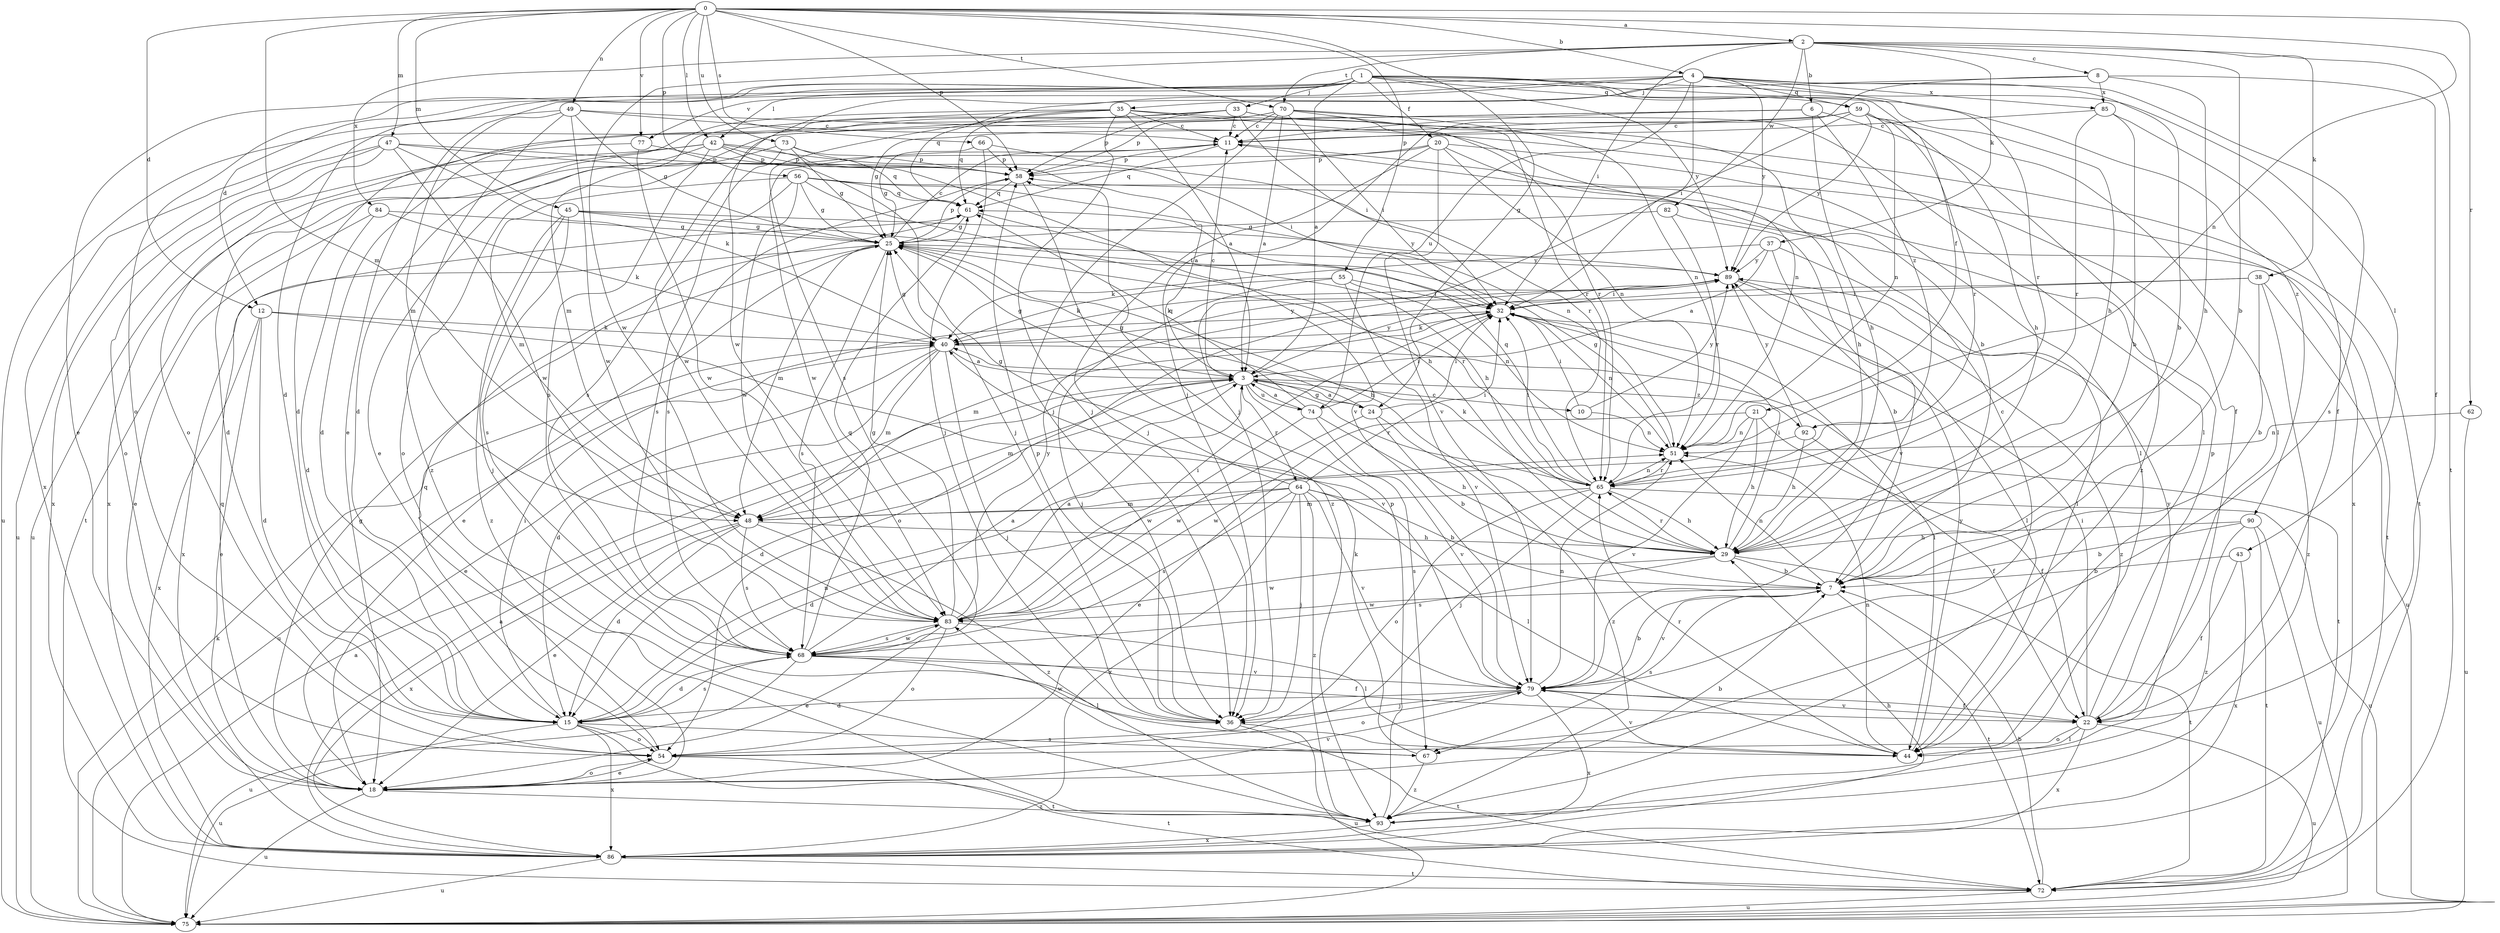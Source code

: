 strict digraph  {
0;
1;
2;
3;
4;
6;
7;
8;
10;
11;
12;
15;
18;
20;
21;
22;
24;
25;
29;
32;
33;
35;
36;
37;
38;
40;
42;
43;
44;
45;
47;
48;
49;
51;
54;
55;
56;
58;
59;
61;
62;
64;
65;
66;
67;
68;
70;
72;
73;
74;
75;
77;
79;
82;
83;
84;
85;
86;
89;
90;
92;
93;
0 -> 2  [label=a];
0 -> 4  [label=b];
0 -> 12  [label=d];
0 -> 24  [label=g];
0 -> 42  [label=l];
0 -> 45  [label=m];
0 -> 47  [label=m];
0 -> 48  [label=m];
0 -> 49  [label=n];
0 -> 51  [label=n];
0 -> 55  [label=p];
0 -> 56  [label=p];
0 -> 58  [label=p];
0 -> 62  [label=r];
0 -> 66  [label=s];
0 -> 70  [label=t];
0 -> 73  [label=u];
0 -> 77  [label=v];
1 -> 3  [label=a];
1 -> 12  [label=d];
1 -> 15  [label=d];
1 -> 18  [label=e];
1 -> 20  [label=f];
1 -> 21  [label=f];
1 -> 29  [label=h];
1 -> 33  [label=j];
1 -> 42  [label=l];
1 -> 43  [label=l];
1 -> 54  [label=o];
1 -> 59  [label=q];
1 -> 89  [label=y];
1 -> 90  [label=z];
2 -> 6  [label=b];
2 -> 7  [label=b];
2 -> 8  [label=c];
2 -> 32  [label=i];
2 -> 37  [label=k];
2 -> 38  [label=k];
2 -> 70  [label=t];
2 -> 72  [label=t];
2 -> 82  [label=w];
2 -> 83  [label=w];
2 -> 84  [label=x];
3 -> 10  [label=c];
3 -> 11  [label=c];
3 -> 15  [label=d];
3 -> 24  [label=g];
3 -> 25  [label=g];
3 -> 48  [label=m];
3 -> 64  [label=r];
3 -> 65  [label=r];
3 -> 67  [label=s];
3 -> 74  [label=u];
3 -> 89  [label=y];
3 -> 92  [label=z];
4 -> 7  [label=b];
4 -> 18  [label=e];
4 -> 32  [label=i];
4 -> 35  [label=j];
4 -> 59  [label=q];
4 -> 61  [label=q];
4 -> 65  [label=r];
4 -> 67  [label=s];
4 -> 74  [label=u];
4 -> 77  [label=v];
4 -> 85  [label=x];
4 -> 89  [label=y];
6 -> 11  [label=c];
6 -> 29  [label=h];
6 -> 48  [label=m];
6 -> 58  [label=p];
6 -> 92  [label=z];
6 -> 93  [label=z];
7 -> 51  [label=n];
7 -> 67  [label=s];
7 -> 72  [label=t];
7 -> 79  [label=v];
7 -> 83  [label=w];
8 -> 22  [label=f];
8 -> 29  [label=h];
8 -> 36  [label=j];
8 -> 83  [label=w];
8 -> 85  [label=x];
10 -> 32  [label=i];
10 -> 51  [label=n];
10 -> 89  [label=y];
11 -> 58  [label=p];
11 -> 61  [label=q];
11 -> 83  [label=w];
11 -> 86  [label=x];
12 -> 15  [label=d];
12 -> 18  [label=e];
12 -> 40  [label=k];
12 -> 79  [label=v];
12 -> 86  [label=x];
15 -> 32  [label=i];
15 -> 51  [label=n];
15 -> 54  [label=o];
15 -> 67  [label=s];
15 -> 68  [label=s];
15 -> 72  [label=t];
15 -> 75  [label=u];
15 -> 86  [label=x];
18 -> 7  [label=b];
18 -> 25  [label=g];
18 -> 54  [label=o];
18 -> 61  [label=q];
18 -> 75  [label=u];
18 -> 79  [label=v];
18 -> 93  [label=z];
20 -> 29  [label=h];
20 -> 36  [label=j];
20 -> 44  [label=l];
20 -> 51  [label=n];
20 -> 54  [label=o];
20 -> 58  [label=p];
20 -> 79  [label=v];
21 -> 22  [label=f];
21 -> 29  [label=h];
21 -> 51  [label=n];
21 -> 79  [label=v];
21 -> 83  [label=w];
22 -> 32  [label=i];
22 -> 44  [label=l];
22 -> 54  [label=o];
22 -> 58  [label=p];
22 -> 75  [label=u];
22 -> 79  [label=v];
22 -> 86  [label=x];
22 -> 89  [label=y];
24 -> 3  [label=a];
24 -> 7  [label=b];
24 -> 25  [label=g];
24 -> 32  [label=i];
24 -> 83  [label=w];
24 -> 93  [label=z];
25 -> 11  [label=c];
25 -> 18  [label=e];
25 -> 29  [label=h];
25 -> 48  [label=m];
25 -> 58  [label=p];
25 -> 65  [label=r];
25 -> 68  [label=s];
25 -> 86  [label=x];
25 -> 89  [label=y];
29 -> 7  [label=b];
29 -> 32  [label=i];
29 -> 65  [label=r];
29 -> 68  [label=s];
29 -> 72  [label=t];
29 -> 83  [label=w];
32 -> 40  [label=k];
32 -> 44  [label=l];
32 -> 48  [label=m];
32 -> 51  [label=n];
33 -> 7  [label=b];
33 -> 11  [label=c];
33 -> 15  [label=d];
33 -> 32  [label=i];
33 -> 58  [label=p];
33 -> 65  [label=r];
33 -> 83  [label=w];
35 -> 3  [label=a];
35 -> 11  [label=c];
35 -> 15  [label=d];
35 -> 18  [label=e];
35 -> 36  [label=j];
35 -> 51  [label=n];
35 -> 61  [label=q];
35 -> 68  [label=s];
35 -> 72  [label=t];
36 -> 58  [label=p];
36 -> 72  [label=t];
36 -> 75  [label=u];
37 -> 3  [label=a];
37 -> 7  [label=b];
37 -> 40  [label=k];
37 -> 44  [label=l];
37 -> 89  [label=y];
38 -> 7  [label=b];
38 -> 32  [label=i];
38 -> 54  [label=o];
38 -> 75  [label=u];
38 -> 93  [label=z];
40 -> 3  [label=a];
40 -> 15  [label=d];
40 -> 18  [label=e];
40 -> 25  [label=g];
40 -> 36  [label=j];
40 -> 48  [label=m];
40 -> 72  [label=t];
40 -> 75  [label=u];
40 -> 89  [label=y];
42 -> 3  [label=a];
42 -> 15  [label=d];
42 -> 32  [label=i];
42 -> 36  [label=j];
42 -> 58  [label=p];
42 -> 68  [label=s];
42 -> 75  [label=u];
42 -> 86  [label=x];
43 -> 7  [label=b];
43 -> 22  [label=f];
43 -> 86  [label=x];
44 -> 51  [label=n];
44 -> 65  [label=r];
44 -> 79  [label=v];
44 -> 89  [label=y];
45 -> 25  [label=g];
45 -> 32  [label=i];
45 -> 36  [label=j];
45 -> 68  [label=s];
45 -> 89  [label=y];
45 -> 93  [label=z];
47 -> 40  [label=k];
47 -> 54  [label=o];
47 -> 58  [label=p];
47 -> 75  [label=u];
47 -> 79  [label=v];
47 -> 83  [label=w];
47 -> 86  [label=x];
48 -> 15  [label=d];
48 -> 18  [label=e];
48 -> 29  [label=h];
48 -> 68  [label=s];
48 -> 86  [label=x];
48 -> 93  [label=z];
49 -> 11  [label=c];
49 -> 22  [label=f];
49 -> 25  [label=g];
49 -> 48  [label=m];
49 -> 75  [label=u];
49 -> 83  [label=w];
49 -> 93  [label=z];
51 -> 25  [label=g];
51 -> 65  [label=r];
54 -> 18  [label=e];
54 -> 61  [label=q];
54 -> 72  [label=t];
55 -> 32  [label=i];
55 -> 36  [label=j];
55 -> 40  [label=k];
55 -> 51  [label=n];
55 -> 79  [label=v];
56 -> 25  [label=g];
56 -> 29  [label=h];
56 -> 48  [label=m];
56 -> 51  [label=n];
56 -> 61  [label=q];
56 -> 68  [label=s];
56 -> 72  [label=t];
56 -> 83  [label=w];
58 -> 61  [label=q];
58 -> 68  [label=s];
58 -> 93  [label=z];
59 -> 11  [label=c];
59 -> 25  [label=g];
59 -> 29  [label=h];
59 -> 36  [label=j];
59 -> 44  [label=l];
59 -> 51  [label=n];
59 -> 65  [label=r];
59 -> 89  [label=y];
61 -> 25  [label=g];
61 -> 29  [label=h];
62 -> 51  [label=n];
62 -> 75  [label=u];
64 -> 7  [label=b];
64 -> 15  [label=d];
64 -> 25  [label=g];
64 -> 32  [label=i];
64 -> 36  [label=j];
64 -> 44  [label=l];
64 -> 48  [label=m];
64 -> 68  [label=s];
64 -> 79  [label=v];
64 -> 86  [label=x];
64 -> 93  [label=z];
65 -> 29  [label=h];
65 -> 32  [label=i];
65 -> 36  [label=j];
65 -> 40  [label=k];
65 -> 48  [label=m];
65 -> 51  [label=n];
65 -> 54  [label=o];
65 -> 61  [label=q];
65 -> 75  [label=u];
66 -> 25  [label=g];
66 -> 36  [label=j];
66 -> 58  [label=p];
66 -> 65  [label=r];
67 -> 40  [label=k];
67 -> 83  [label=w];
67 -> 93  [label=z];
68 -> 3  [label=a];
68 -> 15  [label=d];
68 -> 22  [label=f];
68 -> 44  [label=l];
68 -> 61  [label=q];
68 -> 75  [label=u];
68 -> 79  [label=v];
68 -> 83  [label=w];
70 -> 3  [label=a];
70 -> 11  [label=c];
70 -> 32  [label=i];
70 -> 36  [label=j];
70 -> 44  [label=l];
70 -> 51  [label=n];
70 -> 54  [label=o];
70 -> 65  [label=r];
70 -> 86  [label=x];
72 -> 7  [label=b];
72 -> 75  [label=u];
73 -> 25  [label=g];
73 -> 58  [label=p];
73 -> 61  [label=q];
73 -> 68  [label=s];
73 -> 72  [label=t];
74 -> 3  [label=a];
74 -> 29  [label=h];
74 -> 32  [label=i];
74 -> 61  [label=q];
74 -> 79  [label=v];
74 -> 83  [label=w];
75 -> 3  [label=a];
75 -> 40  [label=k];
77 -> 15  [label=d];
77 -> 58  [label=p];
77 -> 83  [label=w];
79 -> 7  [label=b];
79 -> 11  [label=c];
79 -> 15  [label=d];
79 -> 22  [label=f];
79 -> 36  [label=j];
79 -> 51  [label=n];
79 -> 54  [label=o];
79 -> 86  [label=x];
82 -> 25  [label=g];
82 -> 65  [label=r];
82 -> 79  [label=v];
83 -> 3  [label=a];
83 -> 18  [label=e];
83 -> 25  [label=g];
83 -> 32  [label=i];
83 -> 44  [label=l];
83 -> 54  [label=o];
83 -> 68  [label=s];
83 -> 89  [label=y];
84 -> 15  [label=d];
84 -> 18  [label=e];
84 -> 25  [label=g];
84 -> 40  [label=k];
85 -> 7  [label=b];
85 -> 11  [label=c];
85 -> 22  [label=f];
85 -> 65  [label=r];
86 -> 3  [label=a];
86 -> 29  [label=h];
86 -> 72  [label=t];
86 -> 75  [label=u];
89 -> 32  [label=i];
89 -> 40  [label=k];
89 -> 44  [label=l];
89 -> 93  [label=z];
90 -> 7  [label=b];
90 -> 29  [label=h];
90 -> 72  [label=t];
90 -> 75  [label=u];
90 -> 93  [label=z];
92 -> 18  [label=e];
92 -> 22  [label=f];
92 -> 29  [label=h];
92 -> 89  [label=y];
93 -> 58  [label=p];
93 -> 86  [label=x];
}
